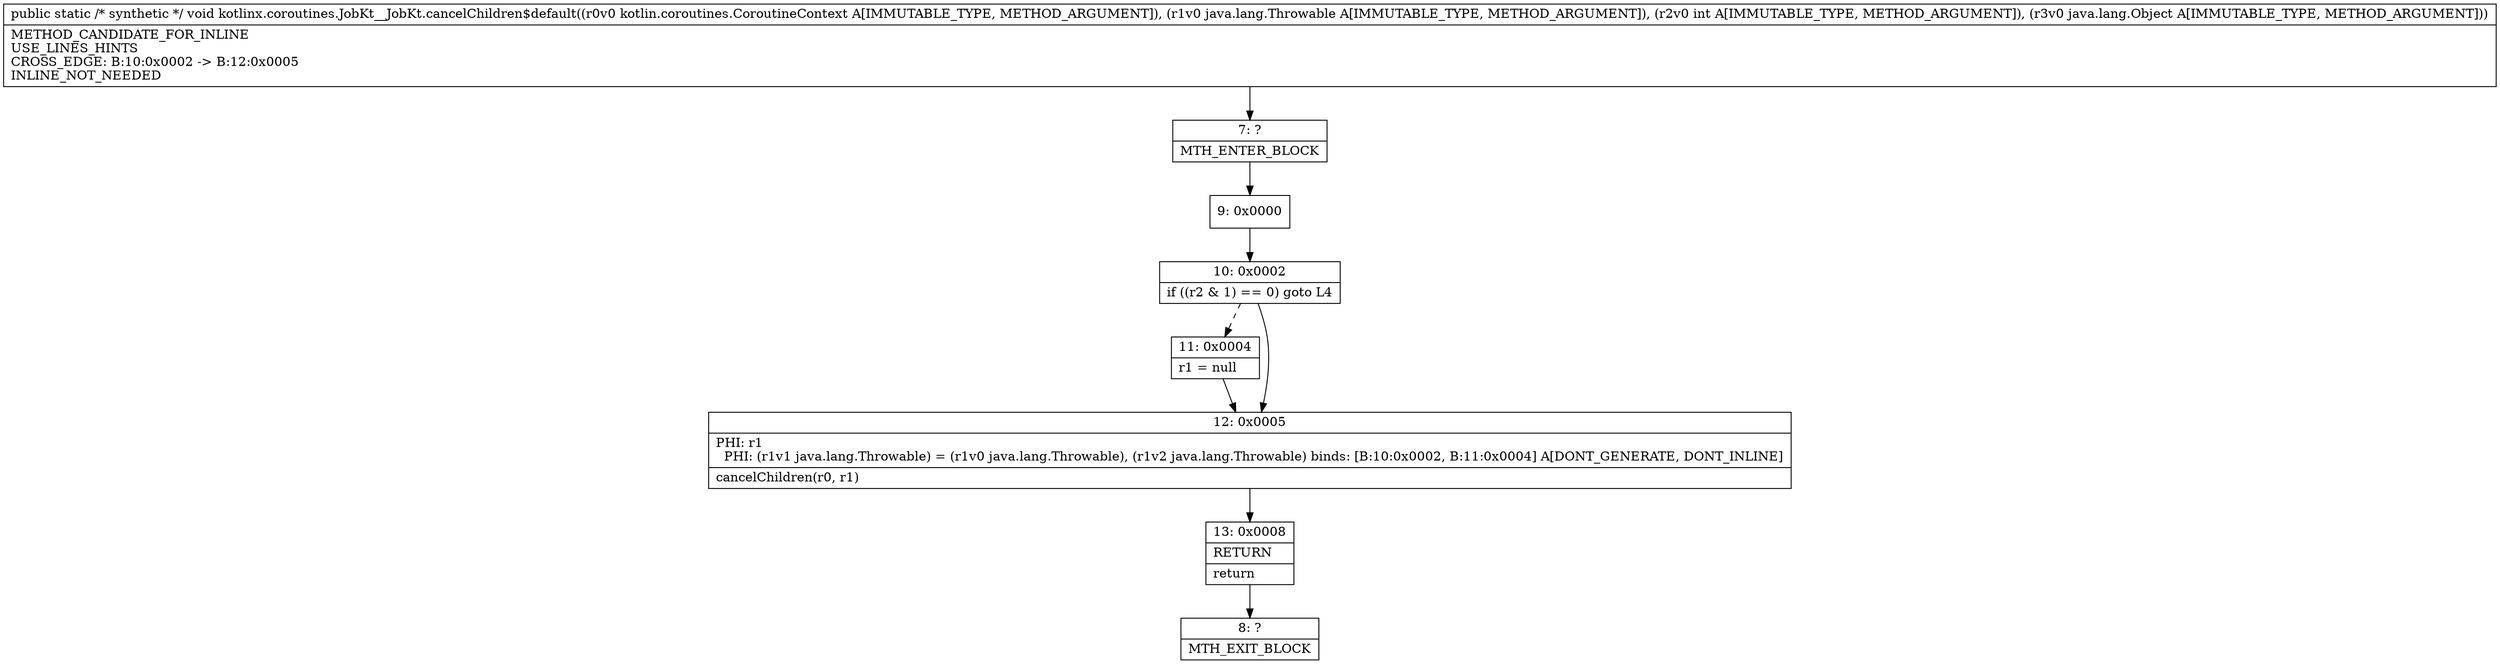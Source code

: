 digraph "CFG forkotlinx.coroutines.JobKt__JobKt.cancelChildren$default(Lkotlin\/coroutines\/CoroutineContext;Ljava\/lang\/Throwable;ILjava\/lang\/Object;)V" {
Node_7 [shape=record,label="{7\:\ ?|MTH_ENTER_BLOCK\l}"];
Node_9 [shape=record,label="{9\:\ 0x0000}"];
Node_10 [shape=record,label="{10\:\ 0x0002|if ((r2 & 1) == 0) goto L4\l}"];
Node_11 [shape=record,label="{11\:\ 0x0004|r1 = null\l}"];
Node_12 [shape=record,label="{12\:\ 0x0005|PHI: r1 \l  PHI: (r1v1 java.lang.Throwable) = (r1v0 java.lang.Throwable), (r1v2 java.lang.Throwable) binds: [B:10:0x0002, B:11:0x0004] A[DONT_GENERATE, DONT_INLINE]\l|cancelChildren(r0, r1)\l}"];
Node_13 [shape=record,label="{13\:\ 0x0008|RETURN\l|return\l}"];
Node_8 [shape=record,label="{8\:\ ?|MTH_EXIT_BLOCK\l}"];
MethodNode[shape=record,label="{public static \/* synthetic *\/ void kotlinx.coroutines.JobKt__JobKt.cancelChildren$default((r0v0 kotlin.coroutines.CoroutineContext A[IMMUTABLE_TYPE, METHOD_ARGUMENT]), (r1v0 java.lang.Throwable A[IMMUTABLE_TYPE, METHOD_ARGUMENT]), (r2v0 int A[IMMUTABLE_TYPE, METHOD_ARGUMENT]), (r3v0 java.lang.Object A[IMMUTABLE_TYPE, METHOD_ARGUMENT]))  | METHOD_CANDIDATE_FOR_INLINE\lUSE_LINES_HINTS\lCROSS_EDGE: B:10:0x0002 \-\> B:12:0x0005\lINLINE_NOT_NEEDED\l}"];
MethodNode -> Node_7;Node_7 -> Node_9;
Node_9 -> Node_10;
Node_10 -> Node_11[style=dashed];
Node_10 -> Node_12;
Node_11 -> Node_12;
Node_12 -> Node_13;
Node_13 -> Node_8;
}

